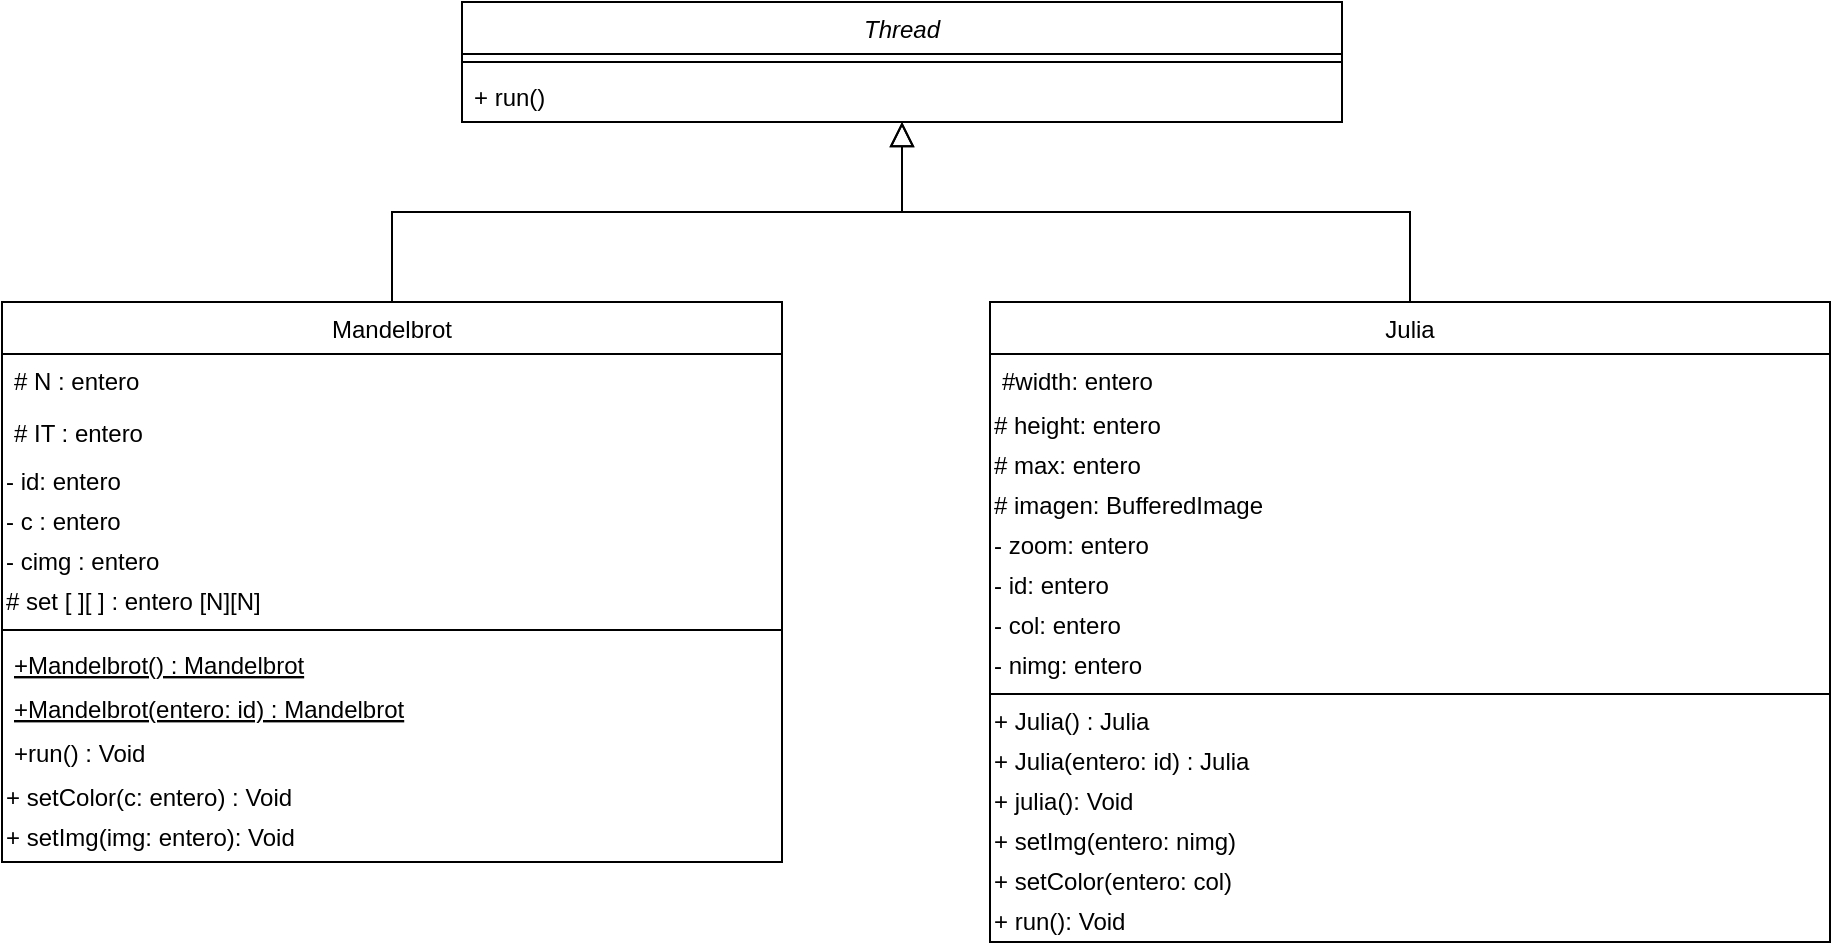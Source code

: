 <mxfile version="13.7.9" type="device" pages="3"><diagram id="C5RBs43oDa-KdzZeNtuy" name="Page-1"><mxGraphModel dx="1835" dy="482" grid="1" gridSize="10" guides="1" tooltips="1" connect="1" arrows="1" fold="1" page="1" pageScale="1" pageWidth="827" pageHeight="1169" math="0" shadow="0"><root><mxCell id="WIyWlLk6GJQsqaUBKTNV-0"/><mxCell id="WIyWlLk6GJQsqaUBKTNV-1" parent="WIyWlLk6GJQsqaUBKTNV-0"/><mxCell id="zkfFHV4jXpPFQw0GAbJ--12" value="" style="endArrow=block;endSize=10;endFill=0;shadow=0;strokeWidth=1;rounded=0;edgeStyle=elbowEdgeStyle;elbow=vertical;" parent="WIyWlLk6GJQsqaUBKTNV-1" source="zkfFHV4jXpPFQw0GAbJ--6" target="zkfFHV4jXpPFQw0GAbJ--0" edge="1"><mxGeometry width="160" relative="1" as="geometry"><mxPoint x="200" y="203" as="sourcePoint"/><mxPoint x="200" y="203" as="targetPoint"/></mxGeometry></mxCell><mxCell id="zkfFHV4jXpPFQw0GAbJ--16" value="" style="endArrow=block;endSize=10;endFill=0;shadow=0;strokeWidth=1;rounded=0;edgeStyle=elbowEdgeStyle;elbow=vertical;" parent="WIyWlLk6GJQsqaUBKTNV-1" source="zkfFHV4jXpPFQw0GAbJ--13" target="zkfFHV4jXpPFQw0GAbJ--0" edge="1"><mxGeometry width="160" relative="1" as="geometry"><mxPoint x="210" y="373" as="sourcePoint"/><mxPoint x="310" y="271" as="targetPoint"/></mxGeometry></mxCell><mxCell id="zkfFHV4jXpPFQw0GAbJ--0" value="Thread" style="swimlane;fontStyle=2;align=center;verticalAlign=top;childLayout=stackLayout;horizontal=1;startSize=26;horizontalStack=0;resizeParent=1;resizeLast=0;collapsible=1;marginBottom=0;rounded=0;shadow=0;strokeWidth=1;" parent="WIyWlLk6GJQsqaUBKTNV-1" vertex="1"><mxGeometry x="150" y="20" width="440" height="60" as="geometry"><mxRectangle x="230" y="140" width="160" height="26" as="alternateBounds"/></mxGeometry></mxCell><mxCell id="zkfFHV4jXpPFQw0GAbJ--4" value="" style="line;html=1;strokeWidth=1;align=left;verticalAlign=middle;spacingTop=-1;spacingLeft=3;spacingRight=3;rotatable=0;labelPosition=right;points=[];portConstraint=eastwest;" parent="zkfFHV4jXpPFQw0GAbJ--0" vertex="1"><mxGeometry y="26" width="440" height="8" as="geometry"/></mxCell><mxCell id="zkfFHV4jXpPFQw0GAbJ--5" value="+ run()" style="text;align=left;verticalAlign=top;spacingLeft=4;spacingRight=4;overflow=hidden;rotatable=0;points=[[0,0.5],[1,0.5]];portConstraint=eastwest;" parent="zkfFHV4jXpPFQw0GAbJ--0" vertex="1"><mxGeometry y="34" width="440" height="18" as="geometry"/></mxCell><mxCell id="zkfFHV4jXpPFQw0GAbJ--13" value="Julia" style="swimlane;fontStyle=0;align=center;verticalAlign=top;childLayout=stackLayout;horizontal=1;startSize=26;horizontalStack=0;resizeParent=1;resizeLast=0;collapsible=1;marginBottom=0;rounded=0;shadow=0;strokeWidth=1;" parent="WIyWlLk6GJQsqaUBKTNV-1" vertex="1"><mxGeometry x="414" y="170" width="420" height="320" as="geometry"><mxRectangle x="340" y="380" width="170" height="26" as="alternateBounds"/></mxGeometry></mxCell><mxCell id="zkfFHV4jXpPFQw0GAbJ--14" value="#width: entero" style="text;align=left;verticalAlign=top;spacingLeft=4;spacingRight=4;overflow=hidden;rotatable=0;points=[[0,0.5],[1,0.5]];portConstraint=eastwest;" parent="zkfFHV4jXpPFQw0GAbJ--13" vertex="1"><mxGeometry y="26" width="420" height="26" as="geometry"/></mxCell><mxCell id="4Q0Izq4_ajIOsPrUxf3B-17" value="# height: entero" style="text;html=1;strokeColor=none;fillColor=none;align=left;verticalAlign=middle;whiteSpace=wrap;rounded=0;" parent="zkfFHV4jXpPFQw0GAbJ--13" vertex="1"><mxGeometry y="52" width="420" height="20" as="geometry"/></mxCell><mxCell id="4Q0Izq4_ajIOsPrUxf3B-18" value="# max: entero" style="text;html=1;strokeColor=none;fillColor=none;align=left;verticalAlign=middle;whiteSpace=wrap;rounded=0;" parent="zkfFHV4jXpPFQw0GAbJ--13" vertex="1"><mxGeometry y="72" width="420" height="20" as="geometry"/></mxCell><mxCell id="0qRJK7Uw6aCVo2p44wtq-0" value="# imagen: BufferedImage" style="text;html=1;strokeColor=none;fillColor=none;align=left;verticalAlign=middle;whiteSpace=wrap;rounded=0;" parent="zkfFHV4jXpPFQw0GAbJ--13" vertex="1"><mxGeometry y="92" width="420" height="20" as="geometry"/></mxCell><mxCell id="0qRJK7Uw6aCVo2p44wtq-1" value="- zoom: entero" style="text;html=1;strokeColor=none;fillColor=none;align=left;verticalAlign=middle;whiteSpace=wrap;rounded=0;" parent="zkfFHV4jXpPFQw0GAbJ--13" vertex="1"><mxGeometry y="112" width="420" height="20" as="geometry"/></mxCell><mxCell id="0qRJK7Uw6aCVo2p44wtq-3" value="- id: entero" style="text;html=1;strokeColor=none;fillColor=none;align=left;verticalAlign=middle;whiteSpace=wrap;rounded=0;" parent="zkfFHV4jXpPFQw0GAbJ--13" vertex="1"><mxGeometry y="132" width="420" height="20" as="geometry"/></mxCell><mxCell id="0qRJK7Uw6aCVo2p44wtq-2" value="- col: entero" style="text;html=1;strokeColor=none;fillColor=none;align=left;verticalAlign=middle;whiteSpace=wrap;rounded=0;" parent="zkfFHV4jXpPFQw0GAbJ--13" vertex="1"><mxGeometry y="152" width="420" height="20" as="geometry"/></mxCell><mxCell id="0qRJK7Uw6aCVo2p44wtq-4" value="- nimg: entero" style="text;html=1;strokeColor=none;fillColor=none;align=left;verticalAlign=middle;whiteSpace=wrap;rounded=0;" parent="zkfFHV4jXpPFQw0GAbJ--13" vertex="1"><mxGeometry y="172" width="420" height="20" as="geometry"/></mxCell><mxCell id="zkfFHV4jXpPFQw0GAbJ--15" value="" style="line;html=1;strokeWidth=1;align=left;verticalAlign=middle;spacingTop=-1;spacingLeft=3;spacingRight=3;rotatable=0;labelPosition=right;points=[];portConstraint=eastwest;" parent="zkfFHV4jXpPFQw0GAbJ--13" vertex="1"><mxGeometry y="192" width="420" height="8" as="geometry"/></mxCell><mxCell id="4Q0Izq4_ajIOsPrUxf3B-20" value="+ Julia&lt;span&gt;() : Julia&lt;/span&gt;" style="text;html=1;strokeColor=none;fillColor=none;align=left;verticalAlign=middle;whiteSpace=wrap;rounded=0;" parent="zkfFHV4jXpPFQw0GAbJ--13" vertex="1"><mxGeometry y="200" width="420" height="20" as="geometry"/></mxCell><mxCell id="4Q0Izq4_ajIOsPrUxf3B-23" value="+ Julia(entero: id) : Julia" style="text;html=1;strokeColor=none;fillColor=none;align=left;verticalAlign=middle;whiteSpace=wrap;rounded=0;" parent="zkfFHV4jXpPFQw0GAbJ--13" vertex="1"><mxGeometry y="220" width="420" height="20" as="geometry"/></mxCell><mxCell id="4Q0Izq4_ajIOsPrUxf3B-25" value="+ julia(): Void" style="text;html=1;strokeColor=none;fillColor=none;align=left;verticalAlign=middle;whiteSpace=wrap;rounded=0;" parent="zkfFHV4jXpPFQw0GAbJ--13" vertex="1"><mxGeometry y="240" width="420" height="20" as="geometry"/></mxCell><mxCell id="4Q0Izq4_ajIOsPrUxf3B-26" value="+ setImg(entero: nimg)" style="text;html=1;strokeColor=none;fillColor=none;align=left;verticalAlign=middle;whiteSpace=wrap;rounded=0;" parent="zkfFHV4jXpPFQw0GAbJ--13" vertex="1"><mxGeometry y="260" width="420" height="20" as="geometry"/></mxCell><mxCell id="4Q0Izq4_ajIOsPrUxf3B-27" value="+ setColor(entero: col)" style="text;html=1;strokeColor=none;fillColor=none;align=left;verticalAlign=middle;whiteSpace=wrap;rounded=0;" parent="zkfFHV4jXpPFQw0GAbJ--13" vertex="1"><mxGeometry y="280" width="420" height="20" as="geometry"/></mxCell><mxCell id="4Q0Izq4_ajIOsPrUxf3B-28" value="+ run(): Void" style="text;html=1;strokeColor=none;fillColor=none;align=left;verticalAlign=middle;whiteSpace=wrap;rounded=0;" parent="zkfFHV4jXpPFQw0GAbJ--13" vertex="1"><mxGeometry y="300" width="420" height="20" as="geometry"/></mxCell><mxCell id="zkfFHV4jXpPFQw0GAbJ--6" value="Mandelbrot" style="swimlane;fontStyle=0;align=center;verticalAlign=top;childLayout=stackLayout;horizontal=1;startSize=26;horizontalStack=0;resizeParent=1;resizeLast=0;collapsible=1;marginBottom=0;rounded=0;shadow=0;strokeWidth=1;" parent="WIyWlLk6GJQsqaUBKTNV-1" vertex="1"><mxGeometry x="-80" y="170" width="390" height="280" as="geometry"><mxRectangle x="130" y="380" width="160" height="26" as="alternateBounds"/></mxGeometry></mxCell><mxCell id="zkfFHV4jXpPFQw0GAbJ--7" value="# N : entero" style="text;align=left;verticalAlign=top;spacingLeft=4;spacingRight=4;overflow=hidden;rotatable=0;points=[[0,0.5],[1,0.5]];portConstraint=eastwest;" parent="zkfFHV4jXpPFQw0GAbJ--6" vertex="1"><mxGeometry y="26" width="390" height="26" as="geometry"/></mxCell><mxCell id="zkfFHV4jXpPFQw0GAbJ--8" value="# IT : entero" style="text;align=left;verticalAlign=top;spacingLeft=4;spacingRight=4;overflow=hidden;rotatable=0;points=[[0,0.5],[1,0.5]];portConstraint=eastwest;rounded=0;shadow=0;html=0;" parent="zkfFHV4jXpPFQw0GAbJ--6" vertex="1"><mxGeometry y="52" width="390" height="28" as="geometry"/></mxCell><mxCell id="4Q0Izq4_ajIOsPrUxf3B-10" value="- id: entero" style="text;html=1;strokeColor=none;fillColor=none;align=left;verticalAlign=middle;whiteSpace=wrap;rounded=0;" parent="zkfFHV4jXpPFQw0GAbJ--6" vertex="1"><mxGeometry y="80" width="390" height="20" as="geometry"/></mxCell><mxCell id="72qF5ON30GGfv0pb0w2K-2" value="- c : entero" style="text;html=1;strokeColor=none;fillColor=none;align=left;verticalAlign=middle;whiteSpace=wrap;rounded=0;" parent="zkfFHV4jXpPFQw0GAbJ--6" vertex="1"><mxGeometry y="100" width="390" height="20" as="geometry"/></mxCell><mxCell id="72qF5ON30GGfv0pb0w2K-3" value="- cimg : entero" style="text;html=1;strokeColor=none;fillColor=none;align=left;verticalAlign=middle;whiteSpace=wrap;rounded=0;" parent="zkfFHV4jXpPFQw0GAbJ--6" vertex="1"><mxGeometry y="120" width="390" height="20" as="geometry"/></mxCell><mxCell id="72qF5ON30GGfv0pb0w2K-4" value="# set [ ][ ] : entero [N][N]" style="text;html=1;strokeColor=none;fillColor=none;align=left;verticalAlign=middle;whiteSpace=wrap;rounded=0;" parent="zkfFHV4jXpPFQw0GAbJ--6" vertex="1"><mxGeometry y="140" width="390" height="20" as="geometry"/></mxCell><mxCell id="zkfFHV4jXpPFQw0GAbJ--9" value="" style="line;html=1;strokeWidth=1;align=left;verticalAlign=middle;spacingTop=-1;spacingLeft=3;spacingRight=3;rotatable=0;labelPosition=right;points=[];portConstraint=eastwest;" parent="zkfFHV4jXpPFQw0GAbJ--6" vertex="1"><mxGeometry y="160" width="390" height="8" as="geometry"/></mxCell><mxCell id="zkfFHV4jXpPFQw0GAbJ--10" value="+Mandelbrot() : Mandelbrot" style="text;align=left;verticalAlign=top;spacingLeft=4;spacingRight=4;overflow=hidden;rotatable=0;points=[[0,0.5],[1,0.5]];portConstraint=eastwest;fontStyle=4;horizontal=1;" parent="zkfFHV4jXpPFQw0GAbJ--6" vertex="1"><mxGeometry y="168" width="390" height="22" as="geometry"/></mxCell><mxCell id="72qF5ON30GGfv0pb0w2K-0" value="+Mandelbrot(entero: id) : Mandelbrot" style="text;align=left;verticalAlign=top;spacingLeft=4;spacingRight=4;overflow=hidden;rotatable=0;points=[[0,0.5],[1,0.5]];portConstraint=eastwest;fontStyle=4;horizontal=1;" parent="zkfFHV4jXpPFQw0GAbJ--6" vertex="1"><mxGeometry y="190" width="390" height="22" as="geometry"/></mxCell><mxCell id="zkfFHV4jXpPFQw0GAbJ--11" value="+run() : Void" style="text;align=left;verticalAlign=top;spacingLeft=4;spacingRight=4;overflow=hidden;rotatable=0;points=[[0,0.5],[1,0.5]];portConstraint=eastwest;" parent="zkfFHV4jXpPFQw0GAbJ--6" vertex="1"><mxGeometry y="212" width="390" height="26" as="geometry"/></mxCell><mxCell id="4Q0Izq4_ajIOsPrUxf3B-11" value="+ setColor(c: entero) : Void" style="text;html=1;strokeColor=none;fillColor=none;align=left;verticalAlign=middle;whiteSpace=wrap;rounded=0;" parent="zkfFHV4jXpPFQw0GAbJ--6" vertex="1"><mxGeometry y="238" width="390" height="20" as="geometry"/></mxCell><mxCell id="4Q0Izq4_ajIOsPrUxf3B-12" value="+ setImg(img: entero): Void" style="text;html=1;strokeColor=none;fillColor=none;align=left;verticalAlign=middle;whiteSpace=wrap;rounded=0;" parent="zkfFHV4jXpPFQw0GAbJ--6" vertex="1"><mxGeometry y="258" width="390" height="20" as="geometry"/></mxCell></root></mxGraphModel></diagram><diagram id="yMIXjBqu6cnEZICOkFmX" name="Página-2"><mxGraphModel dx="1022" dy="497" grid="1" gridSize="10" guides="1" tooltips="1" connect="1" arrows="1" fold="1" page="1" pageScale="1" pageWidth="827" pageHeight="1169" math="0" shadow="0"><root><mxCell id="b8MRgok9beOVFRgxkIYf-0"/><mxCell id="b8MRgok9beOVFRgxkIYf-1" parent="b8MRgok9beOVFRgxkIYf-0"/><mxCell id="LkmM3Ottl_s--GDQgOQe-0" value="Exception" style="swimlane;fontStyle=2;align=center;verticalAlign=top;childLayout=stackLayout;horizontal=1;startSize=26;horizontalStack=0;resizeParent=1;resizeLast=0;collapsible=1;marginBottom=0;rounded=0;shadow=0;strokeWidth=1;" vertex="1" parent="b8MRgok9beOVFRgxkIYf-1"><mxGeometry x="240" y="40" width="440" height="60" as="geometry"><mxRectangle x="230" y="140" width="160" height="26" as="alternateBounds"/></mxGeometry></mxCell><mxCell id="LkmM3Ottl_s--GDQgOQe-1" value="" style="line;html=1;strokeWidth=1;align=left;verticalAlign=middle;spacingTop=-1;spacingLeft=3;spacingRight=3;rotatable=0;labelPosition=right;points=[];portConstraint=eastwest;" vertex="1" parent="LkmM3Ottl_s--GDQgOQe-0"><mxGeometry y="26" width="440" height="8" as="geometry"/></mxCell><mxCell id="LkmM3Ottl_s--GDQgOQe-2" value="+ toString(): String" style="text;align=left;verticalAlign=top;spacingLeft=4;spacingRight=4;overflow=hidden;rotatable=0;points=[[0,0.5],[1,0.5]];portConstraint=eastwest;" vertex="1" parent="LkmM3Ottl_s--GDQgOQe-0"><mxGeometry y="34" width="440" height="18" as="geometry"/></mxCell><mxCell id="kag8-GvvluofzqdWTXt8-2" value="Extends" style="endArrow=block;endSize=16;endFill=0;html=1;entryX=0.5;entryY=1;entryDx=0;entryDy=0;exitX=0.5;exitY=0;exitDx=0;exitDy=0;" edge="1" parent="b8MRgok9beOVFRgxkIYf-1" source="kag8-GvvluofzqdWTXt8-5" target="LkmM3Ottl_s--GDQgOQe-0"><mxGeometry width="160" relative="1" as="geometry"><mxPoint x="290" y="200" as="sourcePoint"/><mxPoint x="400" y="160" as="targetPoint"/><Array as="points"><mxPoint x="210" y="160"/><mxPoint x="290" y="160"/><mxPoint x="460" y="160"/></Array></mxGeometry></mxCell><mxCell id="kag8-GvvluofzqdWTXt8-4" value="Extends" style="endArrow=block;endSize=16;endFill=0;html=1;entryX=0.5;entryY=1;entryDx=0;entryDy=0;exitX=0.563;exitY=-0.035;exitDx=0;exitDy=0;exitPerimeter=0;" edge="1" parent="b8MRgok9beOVFRgxkIYf-1" source="kag8-GvvluofzqdWTXt8-10" target="LkmM3Ottl_s--GDQgOQe-0"><mxGeometry width="160" relative="1" as="geometry"><mxPoint x="590" y="200" as="sourcePoint"/><mxPoint x="680" y="150" as="targetPoint"/><Array as="points"><mxPoint x="675" y="160"/><mxPoint x="610" y="160"/><mxPoint x="460" y="160"/></Array></mxGeometry></mxCell><mxCell id="kag8-GvvluofzqdWTXt8-5" value="NuestraExcepcion" style="swimlane;fontStyle=1;align=center;verticalAlign=top;childLayout=stackLayout;horizontal=1;startSize=26;horizontalStack=0;resizeParent=1;resizeParentMax=0;resizeLast=0;collapsible=1;marginBottom=0;" vertex="1" parent="b8MRgok9beOVFRgxkIYf-1"><mxGeometry x="60" y="200" width="300" height="112" as="geometry"/></mxCell><mxCell id="kag8-GvvluofzqdWTXt8-6" value="- error: String" style="text;strokeColor=none;fillColor=none;align=left;verticalAlign=top;spacingLeft=4;spacingRight=4;overflow=hidden;rotatable=0;points=[[0,0.5],[1,0.5]];portConstraint=eastwest;" vertex="1" parent="kag8-GvvluofzqdWTXt8-5"><mxGeometry y="26" width="300" height="26" as="geometry"/></mxCell><mxCell id="kag8-GvvluofzqdWTXt8-7" value="" style="line;strokeWidth=1;fillColor=none;align=left;verticalAlign=middle;spacingTop=-1;spacingLeft=3;spacingRight=3;rotatable=0;labelPosition=right;points=[];portConstraint=eastwest;" vertex="1" parent="kag8-GvvluofzqdWTXt8-5"><mxGeometry y="52" width="300" height="8" as="geometry"/></mxCell><mxCell id="kag8-GvvluofzqdWTXt8-9" value="+ NuestraExcepcion(String : msg) : NuestraExcepcion" style="text;strokeColor=none;fillColor=none;align=left;verticalAlign=top;spacingLeft=4;spacingRight=4;overflow=hidden;rotatable=0;points=[[0,0.5],[1,0.5]];portConstraint=eastwest;" vertex="1" parent="kag8-GvvluofzqdWTXt8-5"><mxGeometry y="60" width="300" height="26" as="geometry"/></mxCell><mxCell id="kag8-GvvluofzqdWTXt8-8" value="+ toString : String" style="text;strokeColor=none;fillColor=none;align=left;verticalAlign=top;spacingLeft=4;spacingRight=4;overflow=hidden;rotatable=0;points=[[0,0.5],[1,0.5]];portConstraint=eastwest;" vertex="1" parent="kag8-GvvluofzqdWTXt8-5"><mxGeometry y="86" width="300" height="26" as="geometry"/></mxCell><mxCell id="kag8-GvvluofzqdWTXt8-10" value="NuestraExcepcion2" style="swimlane;fontStyle=1;align=center;verticalAlign=top;childLayout=stackLayout;horizontal=1;startSize=26;horizontalStack=0;resizeParent=1;resizeParentMax=0;resizeLast=0;collapsible=1;marginBottom=0;" vertex="1" parent="b8MRgok9beOVFRgxkIYf-1"><mxGeometry x="500" y="200" width="310" height="112" as="geometry"/></mxCell><mxCell id="kag8-GvvluofzqdWTXt8-11" value="- error: String" style="text;strokeColor=none;fillColor=none;align=left;verticalAlign=top;spacingLeft=4;spacingRight=4;overflow=hidden;rotatable=0;points=[[0,0.5],[1,0.5]];portConstraint=eastwest;" vertex="1" parent="kag8-GvvluofzqdWTXt8-10"><mxGeometry y="26" width="310" height="26" as="geometry"/></mxCell><mxCell id="kag8-GvvluofzqdWTXt8-12" value="" style="line;strokeWidth=1;fillColor=none;align=left;verticalAlign=middle;spacingTop=-1;spacingLeft=3;spacingRight=3;rotatable=0;labelPosition=right;points=[];portConstraint=eastwest;" vertex="1" parent="kag8-GvvluofzqdWTXt8-10"><mxGeometry y="52" width="310" height="8" as="geometry"/></mxCell><mxCell id="kag8-GvvluofzqdWTXt8-13" value="+ NuestraExcepcion2(String : msg) : NuestraExcepcion2" style="text;strokeColor=none;fillColor=none;align=left;verticalAlign=top;spacingLeft=4;spacingRight=4;overflow=hidden;rotatable=0;points=[[0,0.5],[1,0.5]];portConstraint=eastwest;" vertex="1" parent="kag8-GvvluofzqdWTXt8-10"><mxGeometry y="60" width="310" height="26" as="geometry"/></mxCell><mxCell id="o_hvhV9Aifl5ruKpWYB4-0" value="+ toString() : String" style="text;strokeColor=none;fillColor=none;align=left;verticalAlign=top;spacingLeft=4;spacingRight=4;overflow=hidden;rotatable=0;points=[[0,0.5],[1,0.5]];portConstraint=eastwest;" vertex="1" parent="kag8-GvvluofzqdWTXt8-10"><mxGeometry y="86" width="310" height="26" as="geometry"/></mxCell></root></mxGraphModel></diagram><diagram id="-dxLv8nkv1iYPMWXjISF" name="Página-3"><mxGraphModel dx="1022" dy="497" grid="1" gridSize="10" guides="1" tooltips="1" connect="1" arrows="1" fold="1" page="1" pageScale="1" pageWidth="827" pageHeight="1169" math="0" shadow="0"><root><mxCell id="67RVlWwGSVoxsheQnL-d-0"/><mxCell id="67RVlWwGSVoxsheQnL-d-1" parent="67RVlWwGSVoxsheQnL-d-0"/><mxCell id="GLuR89QpS6WQrCZgKVJm-0" value="Colores" style="swimlane;fontStyle=1;align=center;verticalAlign=top;childLayout=stackLayout;horizontal=1;startSize=26;horizontalStack=0;resizeParent=1;resizeParentMax=0;resizeLast=0;collapsible=1;marginBottom=0;" vertex="1" parent="67RVlWwGSVoxsheQnL-d-1"><mxGeometry x="110" y="80" width="240" height="112" as="geometry"/></mxCell><mxCell id="GLuR89QpS6WQrCZgKVJm-1" value="- maxIt : entero" style="text;strokeColor=none;fillColor=none;align=left;verticalAlign=top;spacingLeft=4;spacingRight=4;overflow=hidden;rotatable=0;points=[[0,0.5],[1,0.5]];portConstraint=eastwest;" vertex="1" parent="GLuR89QpS6WQrCZgKVJm-0"><mxGeometry y="26" width="240" height="26" as="geometry"/></mxCell><mxCell id="GLuR89QpS6WQrCZgKVJm-2" value="" style="line;strokeWidth=1;fillColor=none;align=left;verticalAlign=middle;spacingTop=-1;spacingLeft=3;spacingRight=3;rotatable=0;labelPosition=right;points=[];portConstraint=eastwest;" vertex="1" parent="GLuR89QpS6WQrCZgKVJm-0"><mxGeometry y="52" width="240" height="8" as="geometry"/></mxCell><mxCell id="GLuR89QpS6WQrCZgKVJm-3" value="+ Colores(entero: maxIt) : Colores" style="text;strokeColor=none;fillColor=none;align=left;verticalAlign=top;spacingLeft=4;spacingRight=4;overflow=hidden;rotatable=0;points=[[0,0.5],[1,0.5]];portConstraint=eastwest;" vertex="1" parent="GLuR89QpS6WQrCZgKVJm-0"><mxGeometry y="60" width="240" height="26" as="geometry"/></mxCell><mxCell id="GLuR89QpS6WQrCZgKVJm-4" value="+ getColor(entero : i , entero : c) : entero" style="text;strokeColor=none;fillColor=none;align=left;verticalAlign=top;spacingLeft=4;spacingRight=4;overflow=hidden;rotatable=0;points=[[0,0.5],[1,0.5]];portConstraint=eastwest;" vertex="1" parent="GLuR89QpS6WQrCZgKVJm-0"><mxGeometry y="86" width="240" height="26" as="geometry"/></mxCell><mxCell id="GLuR89QpS6WQrCZgKVJm-9" value="Main" style="swimlane;fontStyle=1;align=center;verticalAlign=top;childLayout=stackLayout;horizontal=1;startSize=26;horizontalStack=0;resizeParent=1;resizeParentMax=0;resizeLast=0;collapsible=1;marginBottom=0;" vertex="1" parent="67RVlWwGSVoxsheQnL-d-1"><mxGeometry x="410" y="93" width="300" height="86" as="geometry"/></mxCell><mxCell id="GLuR89QpS6WQrCZgKVJm-10" value="# Frame : frame" style="text;strokeColor=none;fillColor=none;align=left;verticalAlign=top;spacingLeft=4;spacingRight=4;overflow=hidden;rotatable=0;points=[[0,0.5],[1,0.5]];portConstraint=eastwest;" vertex="1" parent="GLuR89QpS6WQrCZgKVJm-9"><mxGeometry y="26" width="300" height="26" as="geometry"/></mxCell><mxCell id="GLuR89QpS6WQrCZgKVJm-11" value="" style="line;strokeWidth=1;fillColor=none;align=left;verticalAlign=middle;spacingTop=-1;spacingLeft=3;spacingRight=3;rotatable=0;labelPosition=right;points=[];portConstraint=eastwest;" vertex="1" parent="GLuR89QpS6WQrCZgKVJm-9"><mxGeometry y="52" width="300" height="8" as="geometry"/></mxCell><mxCell id="GLuR89QpS6WQrCZgKVJm-12" value="+ main (String : args [ ] ) : Void" style="text;strokeColor=none;fillColor=none;align=left;verticalAlign=top;spacingLeft=4;spacingRight=4;overflow=hidden;rotatable=0;points=[[0,0.5],[1,0.5]];portConstraint=eastwest;" vertex="1" parent="GLuR89QpS6WQrCZgKVJm-9"><mxGeometry y="60" width="300" height="26" as="geometry"/></mxCell><mxCell id="GLuR89QpS6WQrCZgKVJm-17" value="Multibrot" style="swimlane;fontStyle=1;align=center;verticalAlign=top;childLayout=stackLayout;horizontal=1;startSize=26;horizontalStack=0;resizeParent=1;resizeParentMax=0;resizeLast=0;collapsible=1;marginBottom=0;" vertex="1" parent="67RVlWwGSVoxsheQnL-d-1"><mxGeometry x="110" y="290" width="510" height="420" as="geometry"/></mxCell><mxCell id="GLuR89QpS6WQrCZgKVJm-18" value="- col : entero" style="text;strokeColor=none;fillColor=none;align=left;verticalAlign=top;spacingLeft=4;spacingRight=4;overflow=hidden;rotatable=0;points=[[0,0.5],[1,0.5]];portConstraint=eastwest;" vertex="1" parent="GLuR89QpS6WQrCZgKVJm-17"><mxGeometry y="26" width="510" height="26" as="geometry"/></mxCell><mxCell id="GLuR89QpS6WQrCZgKVJm-21" value="- nimg : entero" style="text;strokeColor=none;fillColor=none;align=left;verticalAlign=top;spacingLeft=4;spacingRight=4;overflow=hidden;rotatable=0;points=[[0,0.5],[1,0.5]];portConstraint=eastwest;" vertex="1" parent="GLuR89QpS6WQrCZgKVJm-17"><mxGeometry y="52" width="510" height="26" as="geometry"/></mxCell><mxCell id="GLuR89QpS6WQrCZgKVJm-24" value="- pot : double" style="text;strokeColor=none;fillColor=none;align=left;verticalAlign=top;spacingLeft=4;spacingRight=4;overflow=hidden;rotatable=0;points=[[0,0.5],[1,0.5]];portConstraint=eastwest;" vertex="1" parent="GLuR89QpS6WQrCZgKVJm-17"><mxGeometry y="78" width="510" height="26" as="geometry"/></mxCell><mxCell id="GLuR89QpS6WQrCZgKVJm-28" value="# ancho : entero" style="text;strokeColor=none;fillColor=none;align=left;verticalAlign=top;spacingLeft=4;spacingRight=4;overflow=hidden;rotatable=0;points=[[0,0.5],[1,0.5]];portConstraint=eastwest;" vertex="1" parent="GLuR89QpS6WQrCZgKVJm-17"><mxGeometry y="104" width="510" height="26" as="geometry"/></mxCell><mxCell id="GLuR89QpS6WQrCZgKVJm-27" value="# alto : entero" style="text;strokeColor=none;fillColor=none;align=left;verticalAlign=top;spacingLeft=4;spacingRight=4;overflow=hidden;rotatable=0;points=[[0,0.5],[1,0.5]];portConstraint=eastwest;" vertex="1" parent="GLuR89QpS6WQrCZgKVJm-17"><mxGeometry y="130" width="510" height="26" as="geometry"/></mxCell><mxCell id="GLuR89QpS6WQrCZgKVJm-29" value="# max : entero" style="text;strokeColor=none;fillColor=none;align=left;verticalAlign=top;spacingLeft=4;spacingRight=4;overflow=hidden;rotatable=0;points=[[0,0.5],[1,0.5]];portConstraint=eastwest;" vertex="1" parent="GLuR89QpS6WQrCZgKVJm-17"><mxGeometry y="156" width="510" height="26" as="geometry"/></mxCell><mxCell id="GLuR89QpS6WQrCZgKVJm-31" value="# tamano : double" style="text;strokeColor=none;fillColor=none;align=left;verticalAlign=top;spacingLeft=4;spacingRight=4;overflow=hidden;rotatable=0;points=[[0,0.5],[1,0.5]];portConstraint=eastwest;" vertex="1" parent="GLuR89QpS6WQrCZgKVJm-17"><mxGeometry y="182" width="510" height="26" as="geometry"/></mxCell><mxCell id="GLuR89QpS6WQrCZgKVJm-30" value="# radioAn : entero" style="text;strokeColor=none;fillColor=none;align=left;verticalAlign=top;spacingLeft=4;spacingRight=4;overflow=hidden;rotatable=0;points=[[0,0.5],[1,0.5]];portConstraint=eastwest;" vertex="1" parent="GLuR89QpS6WQrCZgKVJm-17"><mxGeometry y="208" width="510" height="26" as="geometry"/></mxCell><mxCell id="GLuR89QpS6WQrCZgKVJm-32" value="# pq : entero" style="text;strokeColor=none;fillColor=none;align=left;verticalAlign=top;spacingLeft=4;spacingRight=4;overflow=hidden;rotatable=0;points=[[0,0.5],[1,0.5]];portConstraint=eastwest;" vertex="1" parent="GLuR89QpS6WQrCZgKVJm-17"><mxGeometry y="234" width="510" height="26" as="geometry"/></mxCell><mxCell id="GLuR89QpS6WQrCZgKVJm-26" value="# centro : Point2D" style="text;strokeColor=none;fillColor=none;align=left;verticalAlign=top;spacingLeft=4;spacingRight=4;overflow=hidden;rotatable=0;points=[[0,0.5],[1,0.5]];portConstraint=eastwest;" vertex="1" parent="GLuR89QpS6WQrCZgKVJm-17"><mxGeometry y="260" width="510" height="26" as="geometry"/></mxCell><mxCell id="GLuR89QpS6WQrCZgKVJm-25" value="# imagen : BufferedImage" style="text;strokeColor=none;fillColor=none;align=left;verticalAlign=top;spacingLeft=4;spacingRight=4;overflow=hidden;rotatable=0;points=[[0,0.5],[1,0.5]];portConstraint=eastwest;" vertex="1" parent="GLuR89QpS6WQrCZgKVJm-17"><mxGeometry y="286" width="510" height="26" as="geometry"/></mxCell><mxCell id="GLuR89QpS6WQrCZgKVJm-19" value="" style="line;strokeWidth=1;fillColor=none;align=left;verticalAlign=middle;spacingTop=-1;spacingLeft=3;spacingRight=3;rotatable=0;labelPosition=right;points=[];portConstraint=eastwest;" vertex="1" parent="GLuR89QpS6WQrCZgKVJm-17"><mxGeometry y="312" width="510" height="8" as="geometry"/></mxCell><mxCell id="GLuR89QpS6WQrCZgKVJm-20" value="+ multibrot() : Void" style="text;strokeColor=none;fillColor=none;align=left;verticalAlign=top;spacingLeft=4;spacingRight=4;overflow=hidden;rotatable=0;points=[[0,0.5],[1,0.5]];portConstraint=eastwest;" vertex="1" parent="GLuR89QpS6WQrCZgKVJm-17"><mxGeometry y="320" width="510" height="20" as="geometry"/></mxCell><mxCell id="GLuR89QpS6WQrCZgKVJm-33" value="+ setPot(entero : pot) : Void" style="text;strokeColor=none;fillColor=none;align=left;verticalAlign=top;spacingLeft=4;spacingRight=4;overflow=hidden;rotatable=0;points=[[0,0.5],[1,0.5]];portConstraint=eastwest;" vertex="1" parent="GLuR89QpS6WQrCZgKVJm-17"><mxGeometry y="340" width="510" height="20" as="geometry"/></mxCell><mxCell id="GLuR89QpS6WQrCZgKVJm-34" value="+ setImg(entero : nimg) : Void" style="text;strokeColor=none;fillColor=none;align=left;verticalAlign=top;spacingLeft=4;spacingRight=4;overflow=hidden;rotatable=0;points=[[0,0.5],[1,0.5]];portConstraint=eastwest;" vertex="1" parent="GLuR89QpS6WQrCZgKVJm-17"><mxGeometry y="360" width="510" height="20" as="geometry"/></mxCell><mxCell id="GLuR89QpS6WQrCZgKVJm-35" value="+ setColor(entero : col) : Void" style="text;strokeColor=none;fillColor=none;align=left;verticalAlign=top;spacingLeft=4;spacingRight=4;overflow=hidden;rotatable=0;points=[[0,0.5],[1,0.5]];portConstraint=eastwest;" vertex="1" parent="GLuR89QpS6WQrCZgKVJm-17"><mxGeometry y="380" width="510" height="20" as="geometry"/></mxCell><mxCell id="GLuR89QpS6WQrCZgKVJm-36" value="# map(double : value, double : istart, double : istop, double : ostart,  double : ostop) : double" style="text;strokeColor=none;fillColor=none;align=left;verticalAlign=top;spacingLeft=4;spacingRight=4;overflow=hidden;rotatable=0;points=[[0,0.5],[1,0.5]];portConstraint=eastwest;" vertex="1" parent="GLuR89QpS6WQrCZgKVJm-17"><mxGeometry y="400" width="510" height="20" as="geometry"/></mxCell></root></mxGraphModel></diagram></mxfile>